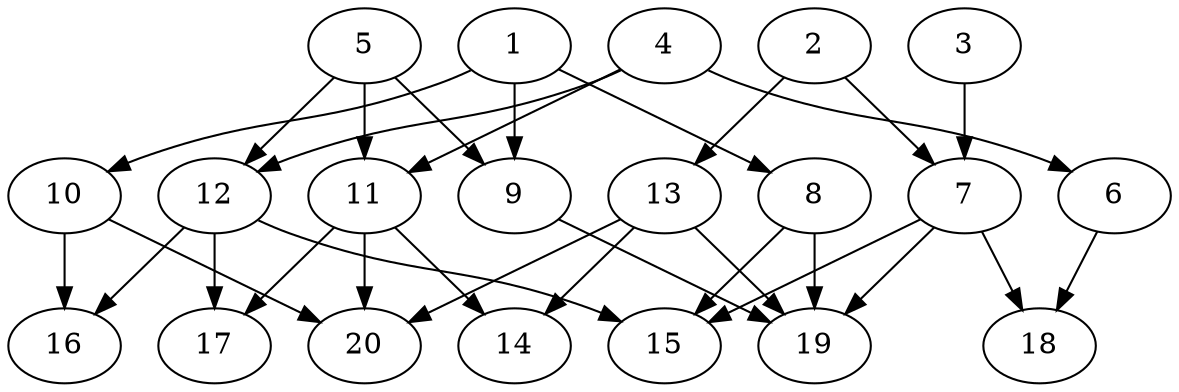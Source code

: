 // DAG automatically generated by daggen at Sat Jul 27 15:38:13 2019
// ./daggen --dot -n 20 --ccr 0.5 --fat 0.6 --regular 0.5 --density 0.4 --mindata 5242880 --maxdata 52428800 
digraph G {
  1 [size="104321024", alpha="0.16", expect_size="52160512"] 
  1 -> 8 [size ="52160512"]
  1 -> 9 [size ="52160512"]
  1 -> 10 [size ="52160512"]
  2 [size="103798784", alpha="0.02", expect_size="51899392"] 
  2 -> 7 [size ="51899392"]
  2 -> 13 [size ="51899392"]
  3 [size="94160896", alpha="0.02", expect_size="47080448"] 
  3 -> 7 [size ="47080448"]
  4 [size="41232384", alpha="0.07", expect_size="20616192"] 
  4 -> 6 [size ="20616192"]
  4 -> 11 [size ="20616192"]
  4 -> 12 [size ="20616192"]
  5 [size="47931392", alpha="0.18", expect_size="23965696"] 
  5 -> 9 [size ="23965696"]
  5 -> 11 [size ="23965696"]
  5 -> 12 [size ="23965696"]
  6 [size="74827776", alpha="0.19", expect_size="37413888"] 
  6 -> 18 [size ="37413888"]
  7 [size="61685760", alpha="0.16", expect_size="30842880"] 
  7 -> 15 [size ="30842880"]
  7 -> 18 [size ="30842880"]
  7 -> 19 [size ="30842880"]
  8 [size="39127040", alpha="0.07", expect_size="19563520"] 
  8 -> 15 [size ="19563520"]
  8 -> 19 [size ="19563520"]
  9 [size="84107264", alpha="0.01", expect_size="42053632"] 
  9 -> 19 [size ="42053632"]
  10 [size="80982016", alpha="0.19", expect_size="40491008"] 
  10 -> 16 [size ="40491008"]
  10 -> 20 [size ="40491008"]
  11 [size="75542528", alpha="0.14", expect_size="37771264"] 
  11 -> 14 [size ="37771264"]
  11 -> 17 [size ="37771264"]
  11 -> 20 [size ="37771264"]
  12 [size="57028608", alpha="0.04", expect_size="28514304"] 
  12 -> 15 [size ="28514304"]
  12 -> 16 [size ="28514304"]
  12 -> 17 [size ="28514304"]
  13 [size="64215040", alpha="0.08", expect_size="32107520"] 
  13 -> 14 [size ="32107520"]
  13 -> 19 [size ="32107520"]
  13 -> 20 [size ="32107520"]
  14 [size="71747584", alpha="0.13", expect_size="35873792"] 
  15 [size="12347392", alpha="0.17", expect_size="6173696"] 
  16 [size="98093056", alpha="0.16", expect_size="49046528"] 
  17 [size="94910464", alpha="0.10", expect_size="47455232"] 
  18 [size="74399744", alpha="0.02", expect_size="37199872"] 
  19 [size="12267520", alpha="0.15", expect_size="6133760"] 
  20 [size="17848320", alpha="0.16", expect_size="8924160"] 
}
